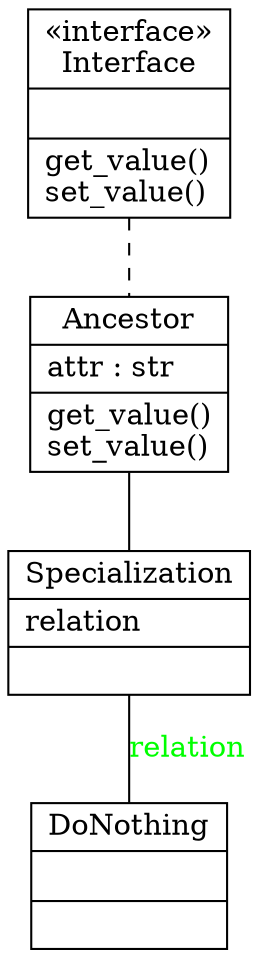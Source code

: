 digraph "classes_No_Name" {
charset="utf-8"
"4" [shape="record", label="{Specialization|relation\l|}"];
"5" [shape="record", label="{Ancestor|attr : str\l|get_value()\lset_value()\l}"];
"8" [shape="record", label="{«interface»\nInterface|\l|get_value()\lset_value()\l}"];
"9" [shape="record", label="{DoNothing|\l|}"];
edge [arrowhead="none", arrowtail="empty"];
"5" -> "4"
edge [arrowhead="none", style="dashed", arrowtail="empty"];
"8" -> "5"
edge [fontcolor="green", style="solid", arrowhead="none", arrowtail="diamond", label="relation"];
"4" -> "9"
}